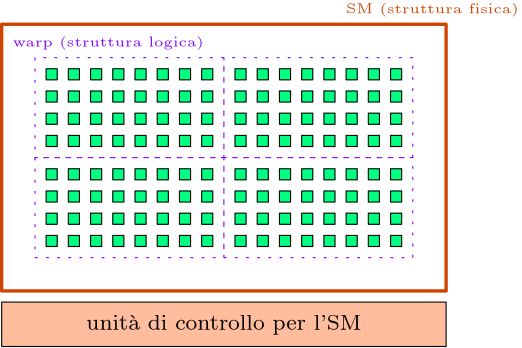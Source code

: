 <?xml version="1.0"?>
<!DOCTYPE ipe SYSTEM "ipe.dtd">
<ipe version="70218" creator="Ipe 7.2.28">
<info created="D:20241204194200" modified="D:20241204194200"/>
<ipestyle name="basic">
<symbol name="arrow/arc(spx)">
<path stroke="sym-stroke" fill="sym-stroke" pen="sym-pen">
0 0 m
-1 0.333 l
-1 -0.333 l
h
</path>
</symbol>
<symbol name="arrow/farc(spx)">
<path stroke="sym-stroke" fill="white" pen="sym-pen">
0 0 m
-1 0.333 l
-1 -0.333 l
h
</path>
</symbol>
<symbol name="arrow/ptarc(spx)">
<path stroke="sym-stroke" fill="sym-stroke" pen="sym-pen">
0 0 m
-1 0.333 l
-0.8 0 l
-1 -0.333 l
h
</path>
</symbol>
<symbol name="arrow/fptarc(spx)">
<path stroke="sym-stroke" fill="white" pen="sym-pen">
0 0 m
-1 0.333 l
-0.8 0 l
-1 -0.333 l
h
</path>
</symbol>
<symbol name="mark/circle(sx)" transformations="translations">
<path fill="sym-stroke">
0.6 0 0 0.6 0 0 e
0.4 0 0 0.4 0 0 e
</path>
</symbol>
<symbol name="mark/disk(sx)" transformations="translations">
<path fill="sym-stroke">
0.6 0 0 0.6 0 0 e
</path>
</symbol>
<symbol name="mark/fdisk(sfx)" transformations="translations">
<group>
<path fill="sym-fill">
0.5 0 0 0.5 0 0 e
</path>
<path fill="sym-stroke" fillrule="eofill">
0.6 0 0 0.6 0 0 e
0.4 0 0 0.4 0 0 e
</path>
</group>
</symbol>
<symbol name="mark/box(sx)" transformations="translations">
<path fill="sym-stroke" fillrule="eofill">
-0.6 -0.6 m
0.6 -0.6 l
0.6 0.6 l
-0.6 0.6 l
h
-0.4 -0.4 m
0.4 -0.4 l
0.4 0.4 l
-0.4 0.4 l
h
</path>
</symbol>
<symbol name="mark/square(sx)" transformations="translations">
<path fill="sym-stroke">
-0.6 -0.6 m
0.6 -0.6 l
0.6 0.6 l
-0.6 0.6 l
h
</path>
</symbol>
<symbol name="mark/fsquare(sfx)" transformations="translations">
<group>
<path fill="sym-fill">
-0.5 -0.5 m
0.5 -0.5 l
0.5 0.5 l
-0.5 0.5 l
h
</path>
<path fill="sym-stroke" fillrule="eofill">
-0.6 -0.6 m
0.6 -0.6 l
0.6 0.6 l
-0.6 0.6 l
h
-0.4 -0.4 m
0.4 -0.4 l
0.4 0.4 l
-0.4 0.4 l
h
</path>
</group>
</symbol>
<symbol name="mark/cross(sx)" transformations="translations">
<group>
<path fill="sym-stroke">
-0.43 -0.57 m
0.57 0.43 l
0.43 0.57 l
-0.57 -0.43 l
h
</path>
<path fill="sym-stroke">
-0.43 0.57 m
0.57 -0.43 l
0.43 -0.57 l
-0.57 0.43 l
h
</path>
</group>
</symbol>
<symbol name="arrow/fnormal(spx)">
<path stroke="sym-stroke" fill="white" pen="sym-pen">
0 0 m
-1 0.333 l
-1 -0.333 l
h
</path>
</symbol>
<symbol name="arrow/pointed(spx)">
<path stroke="sym-stroke" fill="sym-stroke" pen="sym-pen">
0 0 m
-1 0.333 l
-0.8 0 l
-1 -0.333 l
h
</path>
</symbol>
<symbol name="arrow/fpointed(spx)">
<path stroke="sym-stroke" fill="white" pen="sym-pen">
0 0 m
-1 0.333 l
-0.8 0 l
-1 -0.333 l
h
</path>
</symbol>
<symbol name="arrow/linear(spx)">
<path stroke="sym-stroke" pen="sym-pen">
-1 0.333 m
0 0 l
-1 -0.333 l
</path>
</symbol>
<symbol name="arrow/fdouble(spx)">
<path stroke="sym-stroke" fill="white" pen="sym-pen">
0 0 m
-1 0.333 l
-1 -0.333 l
h
-1 0 m
-2 0.333 l
-2 -0.333 l
h
</path>
</symbol>
<symbol name="arrow/double(spx)">
<path stroke="sym-stroke" fill="sym-stroke" pen="sym-pen">
0 0 m
-1 0.333 l
-1 -0.333 l
h
-1 0 m
-2 0.333 l
-2 -0.333 l
h
</path>
</symbol>
<symbol name="arrow/mid-normal(spx)">
<path stroke="sym-stroke" fill="sym-stroke" pen="sym-pen">
0.5 0 m
-0.5 0.333 l
-0.5 -0.333 l
h
</path>
</symbol>
<symbol name="arrow/mid-fnormal(spx)">
<path stroke="sym-stroke" fill="white" pen="sym-pen">
0.5 0 m
-0.5 0.333 l
-0.5 -0.333 l
h
</path>
</symbol>
<symbol name="arrow/mid-pointed(spx)">
<path stroke="sym-stroke" fill="sym-stroke" pen="sym-pen">
0.5 0 m
-0.5 0.333 l
-0.3 0 l
-0.5 -0.333 l
h
</path>
</symbol>
<symbol name="arrow/mid-fpointed(spx)">
<path stroke="sym-stroke" fill="white" pen="sym-pen">
0.5 0 m
-0.5 0.333 l
-0.3 0 l
-0.5 -0.333 l
h
</path>
</symbol>
<symbol name="arrow/mid-double(spx)">
<path stroke="sym-stroke" fill="sym-stroke" pen="sym-pen">
1 0 m
0 0.333 l
0 -0.333 l
h
0 0 m
-1 0.333 l
-1 -0.333 l
h
</path>
</symbol>
<symbol name="arrow/mid-fdouble(spx)">
<path stroke="sym-stroke" fill="white" pen="sym-pen">
1 0 m
0 0.333 l
0 -0.333 l
h
0 0 m
-1 0.333 l
-1 -0.333 l
h
</path>
</symbol>
<anglesize name="22.5 deg" value="22.5"/>
<anglesize name="30 deg" value="30"/>
<anglesize name="45 deg" value="45"/>
<anglesize name="60 deg" value="60"/>
<anglesize name="90 deg" value="90"/>
<arrowsize name="large" value="10"/>
<arrowsize name="small" value="5"/>
<arrowsize name="tiny" value="3"/>
<color name="blue" value="0 0 1"/>
<color name="brown" value="0.647 0.165 0.165"/>
<color name="darkblue" value="0 0 0.545"/>
<color name="darkcyan" value="0 0.545 0.545"/>
<color name="darkgray" value="0.663"/>
<color name="darkgreen" value="0 0.392 0"/>
<color name="darkmagenta" value="0.545 0 0.545"/>
<color name="darkorange" value="1 0.549 0"/>
<color name="darkred" value="0.545 0 0"/>
<color name="gold" value="1 0.843 0"/>
<color name="gray" value="0.745"/>
<color name="green" value="0 1 0"/>
<color name="lightblue" value="0.678 0.847 0.902"/>
<color name="lightcyan" value="0.878 1 1"/>
<color name="lightgray" value="0.827"/>
<color name="lightgreen" value="0.565 0.933 0.565"/>
<color name="lightyellow" value="1 1 0.878"/>
<color name="navy" value="0 0 0.502"/>
<color name="orange" value="1 0.647 0"/>
<color name="pink" value="1 0.753 0.796"/>
<color name="purple" value="0.627 0.125 0.941"/>
<color name="red" value="1 0 0"/>
<color name="seagreen" value="0.18 0.545 0.341"/>
<color name="turquoise" value="0.251 0.878 0.816"/>
<color name="violet" value="0.933 0.51 0.933"/>
<color name="yellow" value="1 1 0"/>
<dashstyle name="dash dot dotted" value="[4 2 1 2 1 2] 0"/>
<dashstyle name="dash dotted" value="[4 2 1 2] 0"/>
<dashstyle name="dashed" value="[4] 0"/>
<dashstyle name="dotted" value="[1 3] 0"/>
<gridsize name="10 pts (~3.5 mm)" value="10"/>
<gridsize name="14 pts (~5 mm)" value="14"/>
<gridsize name="16 pts (~6 mm)" value="16"/>
<gridsize name="20 pts (~7 mm)" value="20"/>
<gridsize name="28 pts (~10 mm)" value="28"/>
<gridsize name="32 pts (~12 mm)" value="32"/>
<gridsize name="4 pts" value="4"/>
<gridsize name="56 pts (~20 mm)" value="56"/>
<gridsize name="8 pts (~3 mm)" value="8"/>
<opacity name="10%" value="0.1"/>
<opacity name="30%" value="0.3"/>
<opacity name="50%" value="0.5"/>
<opacity name="75%" value="0.75"/>
<pen name="fat" value="1.2"/>
<pen name="heavier" value="0.8"/>
<pen name="ultrafat" value="2"/>
<symbolsize name="large" value="5"/>
<symbolsize name="small" value="2"/>
<symbolsize name="tiny" value="1.1"/>
<textsize name="Huge" value="\Huge"/>
<textsize name="LARGE" value="\LARGE"/>
<textsize name="Large" value="\Large"/>
<textsize name="footnote" value="\footnotesize"/>
<textsize name="huge" value="\huge"/>
<textsize name="large" value="\large"/>
<textsize name="script" value="\scriptsize"/>
<textsize name="small" value="\small"/>
<textsize name="tiny" value="\tiny"/>
<textstyle name="center" begin="\begin{center}" end="\end{center}"/>
<textstyle name="item" begin="\begin{itemize}\item{}" end="\end{itemize}"/>
<textstyle name="itemize" begin="\begin{itemize}" end="\end{itemize}"/>
<tiling name="falling" angle="-60" step="4" width="1"/>
<tiling name="rising" angle="30" step="4" width="1"/>
</ipestyle>
<page>
<layer name="alpha"/>
<view layers="alpha" active="alpha"/>
<path layer="alpha" stroke="0" fill="0 1 0.502">
176 752 m
176 748 l
180 748 l
180 752 l
h
</path>
<path matrix="1 0 0 1 8 0" stroke="0" fill="0 1 0.502">
176 752 m
176 748 l
180 748 l
180 752 l
h
</path>
<path matrix="1 0 0 1 16 0" stroke="0" fill="0 1 0.502">
176 752 m
176 748 l
180 748 l
180 752 l
h
</path>
<path matrix="1 0 0 1 24 0" stroke="0" fill="0 1 0.502">
176 752 m
176 748 l
180 748 l
180 752 l
h
</path>
<path matrix="1 0 0 1 32 0" stroke="0" fill="0 1 0.502">
176 752 m
176 748 l
180 748 l
180 752 l
h
</path>
<path matrix="1 0 0 1 40 0" stroke="0" fill="0 1 0.502">
176 752 m
176 748 l
180 748 l
180 752 l
h
</path>
<path matrix="1 0 0 1 48 0" stroke="0" fill="0 1 0.502">
176 752 m
176 748 l
180 748 l
180 752 l
h
</path>
<path matrix="1 0 0 1 56 0" stroke="0" fill="0 1 0.502">
176 752 m
176 748 l
180 748 l
180 752 l
h
</path>
<path matrix="1 0 0 1 0 -8" stroke="0" fill="0 1 0.502">
176 752 m
176 748 l
180 748 l
180 752 l
h
</path>
<path matrix="1 0 0 1 8 -8" stroke="0" fill="0 1 0.502">
176 752 m
176 748 l
180 748 l
180 752 l
h
</path>
<path matrix="1 0 0 1 16 -8" stroke="0" fill="0 1 0.502">
176 752 m
176 748 l
180 748 l
180 752 l
h
</path>
<path matrix="1 0 0 1 24 -8" stroke="0" fill="0 1 0.502">
176 752 m
176 748 l
180 748 l
180 752 l
h
</path>
<path matrix="1 0 0 1 32 -8" stroke="0" fill="0 1 0.502">
176 752 m
176 748 l
180 748 l
180 752 l
h
</path>
<path matrix="1 0 0 1 40 -8" stroke="0" fill="0 1 0.502">
176 752 m
176 748 l
180 748 l
180 752 l
h
</path>
<path matrix="1 0 0 1 48 -8" stroke="0" fill="0 1 0.502">
176 752 m
176 748 l
180 748 l
180 752 l
h
</path>
<path matrix="1 0 0 1 56 -8" stroke="0" fill="0 1 0.502">
176 752 m
176 748 l
180 748 l
180 752 l
h
</path>
<path matrix="1 0 0 1 0 -16" stroke="0" fill="0 1 0.502">
176 752 m
176 748 l
180 748 l
180 752 l
h
</path>
<path matrix="1 0 0 1 8 -16" stroke="0" fill="0 1 0.502">
176 752 m
176 748 l
180 748 l
180 752 l
h
</path>
<path matrix="1 0 0 1 16 -16" stroke="0" fill="0 1 0.502">
176 752 m
176 748 l
180 748 l
180 752 l
h
</path>
<path matrix="1 0 0 1 24 -16" stroke="0" fill="0 1 0.502">
176 752 m
176 748 l
180 748 l
180 752 l
h
</path>
<path matrix="1 0 0 1 32 -16" stroke="0" fill="0 1 0.502">
176 752 m
176 748 l
180 748 l
180 752 l
h
</path>
<path matrix="1 0 0 1 40 -16" stroke="0" fill="0 1 0.502">
176 752 m
176 748 l
180 748 l
180 752 l
h
</path>
<path matrix="1 0 0 1 48 -16" stroke="0" fill="0 1 0.502">
176 752 m
176 748 l
180 748 l
180 752 l
h
</path>
<path matrix="1 0 0 1 56 -16" stroke="0" fill="0 1 0.502">
176 752 m
176 748 l
180 748 l
180 752 l
h
</path>
<path matrix="1 0 0 1 0 -24" stroke="0" fill="0 1 0.502">
176 752 m
176 748 l
180 748 l
180 752 l
h
</path>
<path matrix="1 0 0 1 8 -24" stroke="0" fill="0 1 0.502">
176 752 m
176 748 l
180 748 l
180 752 l
h
</path>
<path matrix="1 0 0 1 16 -24" stroke="0" fill="0 1 0.502">
176 752 m
176 748 l
180 748 l
180 752 l
h
</path>
<path matrix="1 0 0 1 24 -24" stroke="0" fill="0 1 0.502">
176 752 m
176 748 l
180 748 l
180 752 l
h
</path>
<path matrix="1 0 0 1 32 -24" stroke="0" fill="0 1 0.502">
176 752 m
176 748 l
180 748 l
180 752 l
h
</path>
<path matrix="1 0 0 1 40 -24" stroke="0" fill="0 1 0.502">
176 752 m
176 748 l
180 748 l
180 752 l
h
</path>
<path matrix="1 0 0 1 48 -24" stroke="0" fill="0 1 0.502">
176 752 m
176 748 l
180 748 l
180 752 l
h
</path>
<path matrix="1 0 0 1 56 -24" stroke="0" fill="0 1 0.502">
176 752 m
176 748 l
180 748 l
180 752 l
h
</path>
<path stroke="0.502 0 1" dash="dotted">
172 756 m
172 720 l
240 720 l
240 756 l
h
</path>
<text transformations="translations" pos="164 760" stroke="0.502 0 1" type="label" width="68.84" height="3.741" depth="1.24" valign="baseline" size="tiny">warp (struttura logica)</text>
<path matrix="1 0 0 1 68 0" stroke="0" fill="0 1 0.502">
176 752 m
176 748 l
180 748 l
180 752 l
h
</path>
<path matrix="1 0 0 1 76 0" stroke="0" fill="0 1 0.502">
176 752 m
176 748 l
180 748 l
180 752 l
h
</path>
<path matrix="1 0 0 1 84 0" stroke="0" fill="0 1 0.502">
176 752 m
176 748 l
180 748 l
180 752 l
h
</path>
<path matrix="1 0 0 1 92 0" stroke="0" fill="0 1 0.502">
176 752 m
176 748 l
180 748 l
180 752 l
h
</path>
<path matrix="1 0 0 1 100 0" stroke="0" fill="0 1 0.502">
176 752 m
176 748 l
180 748 l
180 752 l
h
</path>
<path matrix="1 0 0 1 108 0" stroke="0" fill="0 1 0.502">
176 752 m
176 748 l
180 748 l
180 752 l
h
</path>
<path matrix="1 0 0 1 116 0" stroke="0" fill="0 1 0.502">
176 752 m
176 748 l
180 748 l
180 752 l
h
</path>
<path matrix="1 0 0 1 124 0" stroke="0" fill="0 1 0.502">
176 752 m
176 748 l
180 748 l
180 752 l
h
</path>
<path matrix="1 0 0 1 68 -8" stroke="0" fill="0 1 0.502">
176 752 m
176 748 l
180 748 l
180 752 l
h
</path>
<path matrix="1 0 0 1 76 -8" stroke="0" fill="0 1 0.502">
176 752 m
176 748 l
180 748 l
180 752 l
h
</path>
<path matrix="1 0 0 1 84 -8" stroke="0" fill="0 1 0.502">
176 752 m
176 748 l
180 748 l
180 752 l
h
</path>
<path matrix="1 0 0 1 92 -8" stroke="0" fill="0 1 0.502">
176 752 m
176 748 l
180 748 l
180 752 l
h
</path>
<path matrix="1 0 0 1 100 -8" stroke="0" fill="0 1 0.502">
176 752 m
176 748 l
180 748 l
180 752 l
h
</path>
<path matrix="1 0 0 1 108 -8" stroke="0" fill="0 1 0.502">
176 752 m
176 748 l
180 748 l
180 752 l
h
</path>
<path matrix="1 0 0 1 116 -8" stroke="0" fill="0 1 0.502">
176 752 m
176 748 l
180 748 l
180 752 l
h
</path>
<path matrix="1 0 0 1 124 -8" stroke="0" fill="0 1 0.502">
176 752 m
176 748 l
180 748 l
180 752 l
h
</path>
<path matrix="1 0 0 1 68 -16" stroke="0" fill="0 1 0.502">
176 752 m
176 748 l
180 748 l
180 752 l
h
</path>
<path matrix="1 0 0 1 76 -16" stroke="0" fill="0 1 0.502">
176 752 m
176 748 l
180 748 l
180 752 l
h
</path>
<path matrix="1 0 0 1 84 -16" stroke="0" fill="0 1 0.502">
176 752 m
176 748 l
180 748 l
180 752 l
h
</path>
<path matrix="1 0 0 1 92 -16" stroke="0" fill="0 1 0.502">
176 752 m
176 748 l
180 748 l
180 752 l
h
</path>
<path matrix="1 0 0 1 100 -16" stroke="0" fill="0 1 0.502">
176 752 m
176 748 l
180 748 l
180 752 l
h
</path>
<path matrix="1 0 0 1 108 -16" stroke="0" fill="0 1 0.502">
176 752 m
176 748 l
180 748 l
180 752 l
h
</path>
<path matrix="1 0 0 1 116 -16" stroke="0" fill="0 1 0.502">
176 752 m
176 748 l
180 748 l
180 752 l
h
</path>
<path matrix="1 0 0 1 124 -16" stroke="0" fill="0 1 0.502">
176 752 m
176 748 l
180 748 l
180 752 l
h
</path>
<path matrix="1 0 0 1 68 -24" stroke="0" fill="0 1 0.502">
176 752 m
176 748 l
180 748 l
180 752 l
h
</path>
<path matrix="1 0 0 1 76 -24" stroke="0" fill="0 1 0.502">
176 752 m
176 748 l
180 748 l
180 752 l
h
</path>
<path matrix="1 0 0 1 84 -24" stroke="0" fill="0 1 0.502">
176 752 m
176 748 l
180 748 l
180 752 l
h
</path>
<path matrix="1 0 0 1 92 -24" stroke="0" fill="0 1 0.502">
176 752 m
176 748 l
180 748 l
180 752 l
h
</path>
<path matrix="1 0 0 1 100 -24" stroke="0" fill="0 1 0.502">
176 752 m
176 748 l
180 748 l
180 752 l
h
</path>
<path matrix="1 0 0 1 108 -24" stroke="0" fill="0 1 0.502">
176 752 m
176 748 l
180 748 l
180 752 l
h
</path>
<path matrix="1 0 0 1 116 -24" stroke="0" fill="0 1 0.502">
176 752 m
176 748 l
180 748 l
180 752 l
h
</path>
<path matrix="1 0 0 1 124 -24" stroke="0" fill="0 1 0.502">
176 752 m
176 748 l
180 748 l
180 752 l
h
</path>
<path matrix="1 0 0 1 68 0" stroke="0.502 0 1" dash="dotted">
172 756 m
172 720 l
240 720 l
240 756 l
h
</path>
<path matrix="1 0 0 1 0 -36" stroke="0" fill="0 1 0.502">
176 752 m
176 748 l
180 748 l
180 752 l
h
</path>
<path matrix="1 0 0 1 8 -36" stroke="0" fill="0 1 0.502">
176 752 m
176 748 l
180 748 l
180 752 l
h
</path>
<path matrix="1 0 0 1 16 -36" stroke="0" fill="0 1 0.502">
176 752 m
176 748 l
180 748 l
180 752 l
h
</path>
<path matrix="1 0 0 1 24 -36" stroke="0" fill="0 1 0.502">
176 752 m
176 748 l
180 748 l
180 752 l
h
</path>
<path matrix="1 0 0 1 32 -36" stroke="0" fill="0 1 0.502">
176 752 m
176 748 l
180 748 l
180 752 l
h
</path>
<path matrix="1 0 0 1 40 -36" stroke="0" fill="0 1 0.502">
176 752 m
176 748 l
180 748 l
180 752 l
h
</path>
<path matrix="1 0 0 1 48 -36" stroke="0" fill="0 1 0.502">
176 752 m
176 748 l
180 748 l
180 752 l
h
</path>
<path matrix="1 0 0 1 56 -36" stroke="0" fill="0 1 0.502">
176 752 m
176 748 l
180 748 l
180 752 l
h
</path>
<path matrix="1 0 0 1 0 -44" stroke="0" fill="0 1 0.502">
176 752 m
176 748 l
180 748 l
180 752 l
h
</path>
<path matrix="1 0 0 1 8 -44" stroke="0" fill="0 1 0.502">
176 752 m
176 748 l
180 748 l
180 752 l
h
</path>
<path matrix="1 0 0 1 16 -44" stroke="0" fill="0 1 0.502">
176 752 m
176 748 l
180 748 l
180 752 l
h
</path>
<path matrix="1 0 0 1 24 -44" stroke="0" fill="0 1 0.502">
176 752 m
176 748 l
180 748 l
180 752 l
h
</path>
<path matrix="1 0 0 1 32 -44" stroke="0" fill="0 1 0.502">
176 752 m
176 748 l
180 748 l
180 752 l
h
</path>
<path matrix="1 0 0 1 40 -44" stroke="0" fill="0 1 0.502">
176 752 m
176 748 l
180 748 l
180 752 l
h
</path>
<path matrix="1 0 0 1 48 -44" stroke="0" fill="0 1 0.502">
176 752 m
176 748 l
180 748 l
180 752 l
h
</path>
<path matrix="1 0 0 1 56 -44" stroke="0" fill="0 1 0.502">
176 752 m
176 748 l
180 748 l
180 752 l
h
</path>
<path matrix="1 0 0 1 0 -52" stroke="0" fill="0 1 0.502">
176 752 m
176 748 l
180 748 l
180 752 l
h
</path>
<path matrix="1 0 0 1 8 -52" stroke="0" fill="0 1 0.502">
176 752 m
176 748 l
180 748 l
180 752 l
h
</path>
<path matrix="1 0 0 1 16 -52" stroke="0" fill="0 1 0.502">
176 752 m
176 748 l
180 748 l
180 752 l
h
</path>
<path matrix="1 0 0 1 24 -52" stroke="0" fill="0 1 0.502">
176 752 m
176 748 l
180 748 l
180 752 l
h
</path>
<path matrix="1 0 0 1 32 -52" stroke="0" fill="0 1 0.502">
176 752 m
176 748 l
180 748 l
180 752 l
h
</path>
<path matrix="1 0 0 1 40 -52" stroke="0" fill="0 1 0.502">
176 752 m
176 748 l
180 748 l
180 752 l
h
</path>
<path matrix="1 0 0 1 48 -52" stroke="0" fill="0 1 0.502">
176 752 m
176 748 l
180 748 l
180 752 l
h
</path>
<path matrix="1 0 0 1 56 -52" stroke="0" fill="0 1 0.502">
176 752 m
176 748 l
180 748 l
180 752 l
h
</path>
<path matrix="1 0 0 1 0 -60" stroke="0" fill="0 1 0.502">
176 752 m
176 748 l
180 748 l
180 752 l
h
</path>
<path matrix="1 0 0 1 8 -60" stroke="0" fill="0 1 0.502">
176 752 m
176 748 l
180 748 l
180 752 l
h
</path>
<path matrix="1 0 0 1 16 -60" stroke="0" fill="0 1 0.502">
176 752 m
176 748 l
180 748 l
180 752 l
h
</path>
<path matrix="1 0 0 1 24 -60" stroke="0" fill="0 1 0.502">
176 752 m
176 748 l
180 748 l
180 752 l
h
</path>
<path matrix="1 0 0 1 32 -60" stroke="0" fill="0 1 0.502">
176 752 m
176 748 l
180 748 l
180 752 l
h
</path>
<path matrix="1 0 0 1 40 -60" stroke="0" fill="0 1 0.502">
176 752 m
176 748 l
180 748 l
180 752 l
h
</path>
<path matrix="1 0 0 1 48 -60" stroke="0" fill="0 1 0.502">
176 752 m
176 748 l
180 748 l
180 752 l
h
</path>
<path matrix="1 0 0 1 56 -60" stroke="0" fill="0 1 0.502">
176 752 m
176 748 l
180 748 l
180 752 l
h
</path>
<path matrix="1 0 0 1 0 -36" stroke="0.502 0 1" dash="dotted">
172 756 m
172 720 l
240 720 l
240 756 l
h
</path>
<path matrix="1 0 0 1 68 -36" stroke="0" fill="0 1 0.502">
176 752 m
176 748 l
180 748 l
180 752 l
h
</path>
<path matrix="1 0 0 1 76 -36" stroke="0" fill="0 1 0.502">
176 752 m
176 748 l
180 748 l
180 752 l
h
</path>
<path matrix="1 0 0 1 84 -36" stroke="0" fill="0 1 0.502">
176 752 m
176 748 l
180 748 l
180 752 l
h
</path>
<path matrix="1 0 0 1 92 -36" stroke="0" fill="0 1 0.502">
176 752 m
176 748 l
180 748 l
180 752 l
h
</path>
<path matrix="1 0 0 1 100 -36" stroke="0" fill="0 1 0.502">
176 752 m
176 748 l
180 748 l
180 752 l
h
</path>
<path matrix="1 0 0 1 108 -36" stroke="0" fill="0 1 0.502">
176 752 m
176 748 l
180 748 l
180 752 l
h
</path>
<path matrix="1 0 0 1 116 -36" stroke="0" fill="0 1 0.502">
176 752 m
176 748 l
180 748 l
180 752 l
h
</path>
<path matrix="1 0 0 1 124 -36" stroke="0" fill="0 1 0.502">
176 752 m
176 748 l
180 748 l
180 752 l
h
</path>
<path matrix="1 0 0 1 68 -44" stroke="0" fill="0 1 0.502">
176 752 m
176 748 l
180 748 l
180 752 l
h
</path>
<path matrix="1 0 0 1 76 -44" stroke="0" fill="0 1 0.502">
176 752 m
176 748 l
180 748 l
180 752 l
h
</path>
<path matrix="1 0 0 1 84 -44" stroke="0" fill="0 1 0.502">
176 752 m
176 748 l
180 748 l
180 752 l
h
</path>
<path matrix="1 0 0 1 92 -44" stroke="0" fill="0 1 0.502">
176 752 m
176 748 l
180 748 l
180 752 l
h
</path>
<path matrix="1 0 0 1 100 -44" stroke="0" fill="0 1 0.502">
176 752 m
176 748 l
180 748 l
180 752 l
h
</path>
<path matrix="1 0 0 1 108 -44" stroke="0" fill="0 1 0.502">
176 752 m
176 748 l
180 748 l
180 752 l
h
</path>
<path matrix="1 0 0 1 116 -44" stroke="0" fill="0 1 0.502">
176 752 m
176 748 l
180 748 l
180 752 l
h
</path>
<path matrix="1 0 0 1 124 -44" stroke="0" fill="0 1 0.502">
176 752 m
176 748 l
180 748 l
180 752 l
h
</path>
<path matrix="1 0 0 1 68 -52" stroke="0" fill="0 1 0.502">
176 752 m
176 748 l
180 748 l
180 752 l
h
</path>
<path matrix="1 0 0 1 76 -52" stroke="0" fill="0 1 0.502">
176 752 m
176 748 l
180 748 l
180 752 l
h
</path>
<path matrix="1 0 0 1 84 -52" stroke="0" fill="0 1 0.502">
176 752 m
176 748 l
180 748 l
180 752 l
h
</path>
<path matrix="1 0 0 1 92 -52" stroke="0" fill="0 1 0.502">
176 752 m
176 748 l
180 748 l
180 752 l
h
</path>
<path matrix="1 0 0 1 100 -52" stroke="0" fill="0 1 0.502">
176 752 m
176 748 l
180 748 l
180 752 l
h
</path>
<path matrix="1 0 0 1 108 -52" stroke="0" fill="0 1 0.502">
176 752 m
176 748 l
180 748 l
180 752 l
h
</path>
<path matrix="1 0 0 1 116 -52" stroke="0" fill="0 1 0.502">
176 752 m
176 748 l
180 748 l
180 752 l
h
</path>
<path matrix="1 0 0 1 124 -52" stroke="0" fill="0 1 0.502">
176 752 m
176 748 l
180 748 l
180 752 l
h
</path>
<path matrix="1 0 0 1 68 -60" stroke="0" fill="0 1 0.502">
176 752 m
176 748 l
180 748 l
180 752 l
h
</path>
<path matrix="1 0 0 1 76 -60" stroke="0" fill="0 1 0.502">
176 752 m
176 748 l
180 748 l
180 752 l
h
</path>
<path matrix="1 0 0 1 84 -60" stroke="0" fill="0 1 0.502">
176 752 m
176 748 l
180 748 l
180 752 l
h
</path>
<path matrix="1 0 0 1 92 -60" stroke="0" fill="0 1 0.502">
176 752 m
176 748 l
180 748 l
180 752 l
h
</path>
<path matrix="1 0 0 1 100 -60" stroke="0" fill="0 1 0.502">
176 752 m
176 748 l
180 748 l
180 752 l
h
</path>
<path matrix="1 0 0 1 108 -60" stroke="0" fill="0 1 0.502">
176 752 m
176 748 l
180 748 l
180 752 l
h
</path>
<path matrix="1 0 0 1 116 -60" stroke="0" fill="0 1 0.502">
176 752 m
176 748 l
180 748 l
180 752 l
h
</path>
<path matrix="1 0 0 1 124 -60" stroke="0" fill="0 1 0.502">
176 752 m
176 748 l
180 748 l
180 752 l
h
</path>
<path matrix="1 0 0 1 68 -36" stroke="0.502 0 1" dash="dotted">
172 756 m
172 720 l
240 720 l
240 756 l
h
</path>
<path stroke="0.808 0.263 0" pen="fat">
160 768 m
160 672 l
320 672 l
320 768 l
h
</path>
<text matrix="1 0 0 1 120 12" transformations="translations" pos="164 760" stroke="0.808 0.263 0" type="label" width="62.205" height="3.741" depth="1.24" valign="baseline" size="tiny">SM (struttura fisica)</text>
<path stroke="0" fill="1 0.741 0.616">
160 668 m
160 652 l
320 652 l
320 668 l
h
</path>
<text matrix="1 0 0 1 76 -100" transformations="translations" pos="164 760" stroke="0" type="label" width="99.038" height="5.535" depth="1.55" halign="center" valign="center" size="footnote">unità di controllo per l&apos;SM</text>
</page>
</ipe>
